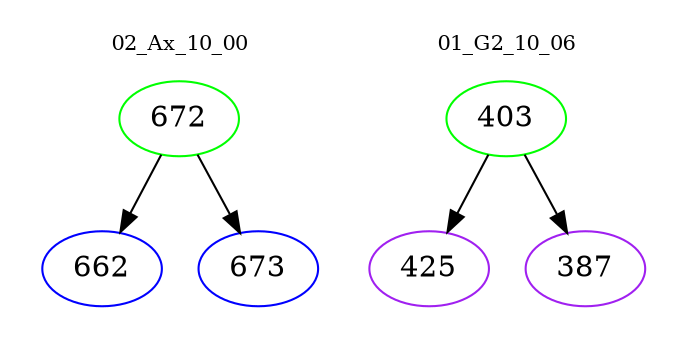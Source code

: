 digraph{
subgraph cluster_0 {
color = white
label = "02_Ax_10_00";
fontsize=10;
T0_672 [label="672", color="green"]
T0_672 -> T0_662 [color="black"]
T0_662 [label="662", color="blue"]
T0_672 -> T0_673 [color="black"]
T0_673 [label="673", color="blue"]
}
subgraph cluster_1 {
color = white
label = "01_G2_10_06";
fontsize=10;
T1_403 [label="403", color="green"]
T1_403 -> T1_425 [color="black"]
T1_425 [label="425", color="purple"]
T1_403 -> T1_387 [color="black"]
T1_387 [label="387", color="purple"]
}
}
